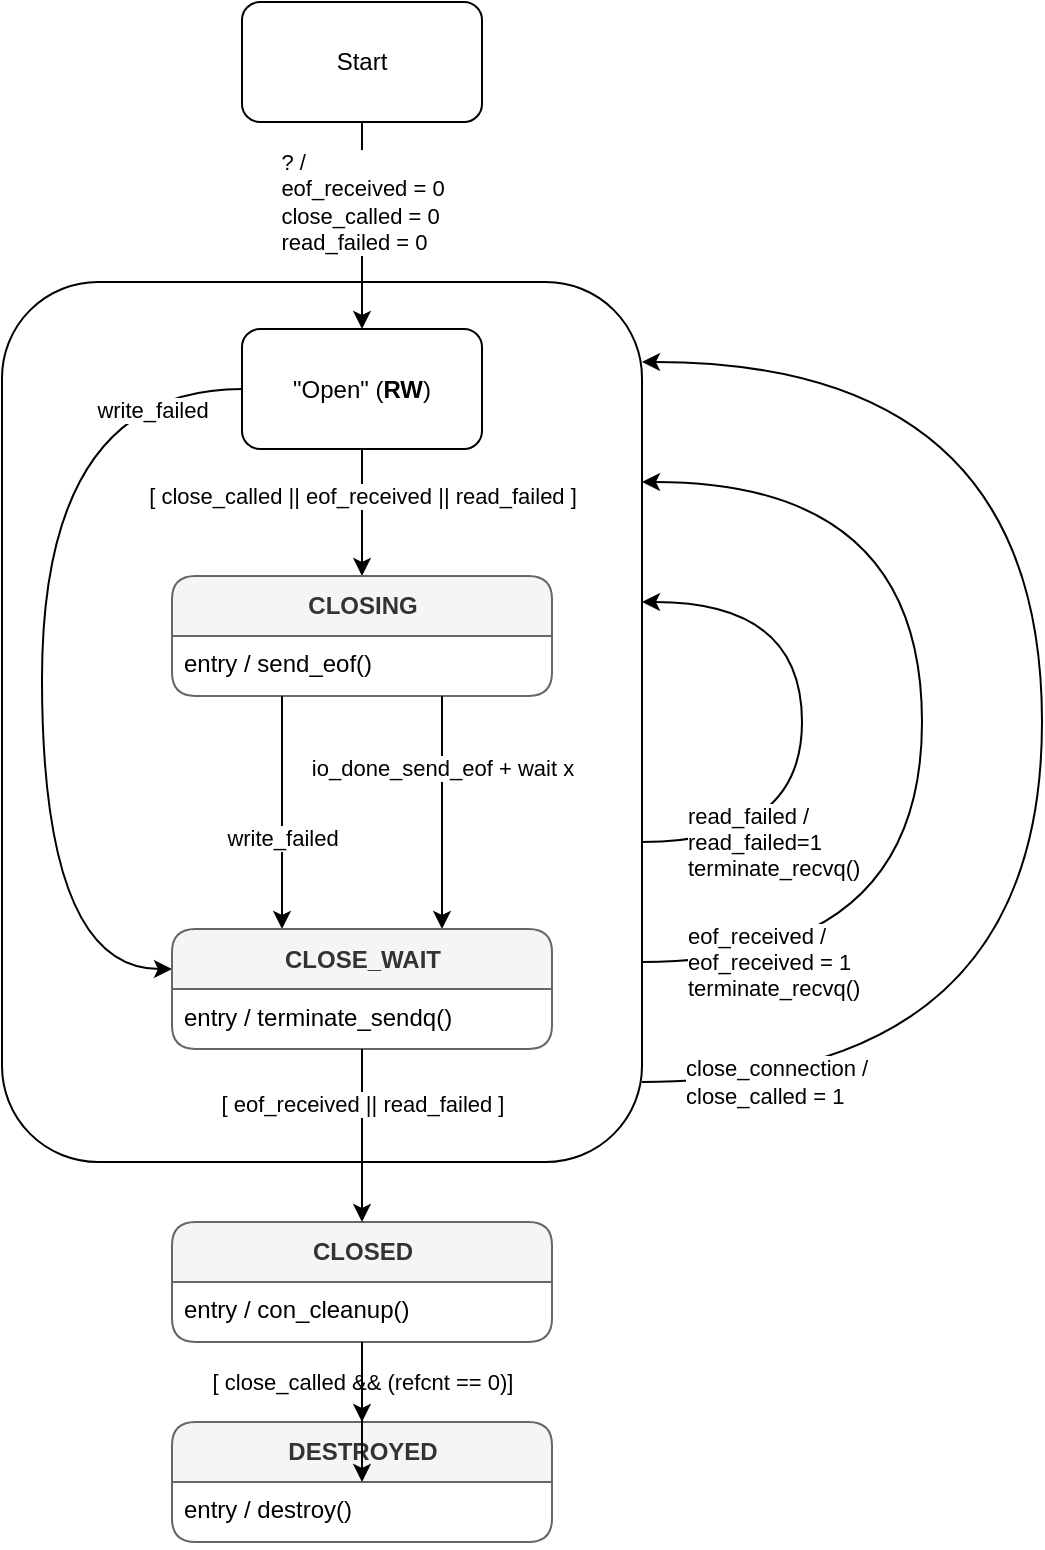 <mxfile version="10.8.1" type="device"><diagram id="gNQkPIX_4FqP36DbmIBU" name="Page-1"><mxGraphModel dx="1293" dy="893" grid="1" gridSize="10" guides="1" tooltips="1" connect="1" arrows="1" fold="1" page="1" pageScale="1" pageWidth="1169" pageHeight="827" math="0" shadow="0"><root><mxCell id="0"/><mxCell id="1" parent="0"/><mxCell id="WT96mbYLEkBViIISyAt1-1" value="" style="rounded=1;whiteSpace=wrap;html=1;fillColor=none;" parent="1" vertex="1"><mxGeometry x="60" y="180" width="320" height="440" as="geometry"/></mxCell><mxCell id="WT96mbYLEkBViIISyAt1-2" value="&lt;div&gt;write_failed &lt;br&gt;&lt;/div&gt;" style="edgeStyle=orthogonalEdgeStyle;rounded=0;orthogonalLoop=1;jettySize=auto;html=1;curved=1;" parent="1" source="WT96mbYLEkBViIISyAt1-6" target="WT96mbYLEkBViIISyAt1-17" edge="1"><mxGeometry x="-0.801" y="10" relative="1" as="geometry"><mxPoint as="offset"/><Array as="points"><mxPoint x="80" y="233.5"/><mxPoint x="80" y="523.5"/></Array></mxGeometry></mxCell><mxCell id="WT96mbYLEkBViIISyAt1-5" value="[ close_called || eof_received || read_failed ]" style="edgeStyle=orthogonalEdgeStyle;curved=1;rounded=0;orthogonalLoop=1;jettySize=auto;html=1;align=center;horizontal=1;" parent="1" source="WT96mbYLEkBViIISyAt1-6" target="WT96mbYLEkBViIISyAt1-11" edge="1"><mxGeometry x="-0.273" relative="1" as="geometry"><Array as="points"><mxPoint x="240" y="283.5"/><mxPoint x="240" y="283.5"/></Array><mxPoint x="-540" y="172" as="targetPoint"/><mxPoint as="offset"/></mxGeometry></mxCell><mxCell id="WT96mbYLEkBViIISyAt1-6" value="&quot;Open&quot; (&lt;b&gt;RW&lt;/b&gt;)" style="rounded=1;whiteSpace=wrap;html=1;" parent="1" vertex="1"><mxGeometry x="180" y="203.5" width="120" height="60" as="geometry"/></mxCell><mxCell id="WT96mbYLEkBViIISyAt1-7" value="&lt;div align=&quot;left&quot;&gt;? / &lt;br&gt;&lt;/div&gt;&lt;div align=&quot;left&quot;&gt;eof_received = 0&lt;/div&gt;&lt;div align=&quot;left&quot;&gt;close_called = 0&lt;/div&gt;&lt;div align=&quot;left&quot;&gt;read_failed = 0&lt;br&gt;&lt;/div&gt;" style="edgeStyle=orthogonalEdgeStyle;curved=1;rounded=0;orthogonalLoop=1;jettySize=auto;html=1;align=center;" parent="1" source="WT96mbYLEkBViIISyAt1-8" target="WT96mbYLEkBViIISyAt1-6" edge="1"><mxGeometry x="-0.227" relative="1" as="geometry"><mxPoint as="offset"/></mxGeometry></mxCell><mxCell id="WT96mbYLEkBViIISyAt1-8" value="Start" style="rounded=1;whiteSpace=wrap;html=1;" parent="1" vertex="1"><mxGeometry x="180" y="40" width="120" height="60" as="geometry"/></mxCell><mxCell id="WT96mbYLEkBViIISyAt1-9" value="&lt;div align=&quot;left&quot;&gt;[ close_called &amp;amp;&amp;amp; (refcnt == 0)]&lt;br&gt;&lt;/div&gt;" style="edgeStyle=orthogonalEdgeStyle;curved=1;rounded=0;orthogonalLoop=1;jettySize=auto;html=1;align=center;" parent="1" source="WT96mbYLEkBViIISyAt1-19" target="WT96mbYLEkBViIISyAt1-26" edge="1"><mxGeometry relative="1" as="geometry"><mxPoint x="240" y="843.5" as="targetPoint"/></mxGeometry></mxCell><mxCell id="WT96mbYLEkBViIISyAt1-11" value="CLOSING" style="swimlane;html=1;fontStyle=1;align=center;verticalAlign=middle;childLayout=stackLayout;horizontal=1;startSize=30;horizontalStack=0;resizeParent=0;resizeLast=1;container=0;fontColor=#333333;collapsible=0;rounded=1;arcSize=13;strokeColor=#666666;fillColor=#f5f5f5;swimlaneFillColor=#ffffff;" parent="1" vertex="1"><mxGeometry x="145" y="327" width="190" height="60" as="geometry"/></mxCell><mxCell id="WT96mbYLEkBViIISyAt1-12" value="entry / send_eof()" style="text;html=1;align=left;verticalAlign=top;spacingLeft=4;spacingRight=4;whiteSpace=wrap;overflow=hidden;rotatable=0;horizontal=1;" parent="WT96mbYLEkBViIISyAt1-11" vertex="1"><mxGeometry y="30" width="190" height="30" as="geometry"/></mxCell><mxCell id="WT96mbYLEkBViIISyAt1-13" value="io_done_send_eof + wait x" style="edgeStyle=orthogonalEdgeStyle;curved=1;rounded=0;orthogonalLoop=1;jettySize=auto;html=1;" parent="1" source="WT96mbYLEkBViIISyAt1-11" target="WT96mbYLEkBViIISyAt1-17" edge="1"><mxGeometry x="-0.041" y="-20" relative="1" as="geometry"><Array as="points"><mxPoint x="280" y="423.5"/><mxPoint x="280" y="423.5"/></Array><mxPoint x="20" y="-20" as="offset"/><mxPoint x="120" y="482" as="sourcePoint"/><mxPoint x="140" y="702" as="targetPoint"/></mxGeometry></mxCell><mxCell id="WT96mbYLEkBViIISyAt1-14" value="&lt;div&gt;write_failed&lt;br&gt;&lt;/div&gt;" style="edgeStyle=orthogonalEdgeStyle;curved=1;rounded=0;orthogonalLoop=1;jettySize=auto;html=1;align=center;" parent="1" source="WT96mbYLEkBViIISyAt1-11" target="WT96mbYLEkBViIISyAt1-17" edge="1"><mxGeometry x="0.216" relative="1" as="geometry"><mxPoint x="210" y="692" as="targetPoint"/><Array as="points"><mxPoint x="200" y="403.5"/><mxPoint x="200" y="403.5"/></Array><mxPoint as="offset"/><mxPoint x="90" y="542" as="sourcePoint"/></mxGeometry></mxCell><mxCell id="WT96mbYLEkBViIISyAt1-15" value="&lt;div align=&quot;left&quot;&gt;close_connection /&lt;/div&gt;&lt;div align=&quot;left&quot;&gt;close_called = 1&lt;br&gt;&lt;/div&gt;" style="edgeStyle=orthogonalEdgeStyle;curved=1;rounded=0;orthogonalLoop=1;jettySize=auto;html=1;align=left;" parent="1" source="WT96mbYLEkBViIISyAt1-1" target="WT96mbYLEkBViIISyAt1-1" edge="1"><mxGeometry x="-0.947" relative="1" as="geometry"><mxPoint x="380" y="559.786" as="targetPoint"/><Array as="points"><mxPoint x="580" y="580"/><mxPoint x="580" y="220"/></Array><mxPoint as="offset"/><mxPoint x="380" y="239.786" as="sourcePoint"/></mxGeometry></mxCell><mxCell id="WT96mbYLEkBViIISyAt1-16" value="&lt;div align=&quot;left&quot;&gt;eof_received /&lt;/div&gt;&lt;div align=&quot;left&quot;&gt;eof_received = 1&lt;/div&gt;&lt;div align=&quot;left&quot;&gt;terminate_recvq()&lt;br&gt;&lt;/div&gt;" style="edgeStyle=orthogonalEdgeStyle;curved=1;rounded=0;orthogonalLoop=1;jettySize=auto;html=1;align=left;horizontal=1;" parent="1" source="WT96mbYLEkBViIISyAt1-1" target="WT96mbYLEkBViIISyAt1-1" edge="1"><mxGeometry x="-0.922" relative="1" as="geometry"><mxPoint as="offset"/><mxPoint x="379.5" y="280" as="sourcePoint"/><mxPoint x="430" y="540" as="targetPoint"/><Array as="points"><mxPoint x="520" y="520"/><mxPoint x="520" y="280"/></Array></mxGeometry></mxCell><mxCell id="WT96mbYLEkBViIISyAt1-17" value="CLOSE_WAIT" style="swimlane;html=1;fontStyle=1;align=center;verticalAlign=middle;childLayout=stackLayout;horizontal=1;startSize=30;horizontalStack=0;resizeParent=0;resizeLast=1;container=0;fontColor=#333333;collapsible=0;rounded=1;arcSize=13;strokeColor=#666666;fillColor=#f5f5f5;swimlaneFillColor=#ffffff;" parent="1" vertex="1"><mxGeometry x="145" y="503.5" width="190" height="60" as="geometry"/></mxCell><mxCell id="WT96mbYLEkBViIISyAt1-18" value="entry / terminate_sendq()" style="text;html=1;align=left;verticalAlign=top;spacingLeft=4;spacingRight=4;whiteSpace=wrap;overflow=hidden;rotatable=0;horizontal=1;" parent="WT96mbYLEkBViIISyAt1-17" vertex="1"><mxGeometry y="30" width="190" height="30" as="geometry"/></mxCell><mxCell id="WT96mbYLEkBViIISyAt1-19" value="CLOSED" style="swimlane;html=1;fontStyle=1;align=center;verticalAlign=middle;childLayout=stackLayout;horizontal=1;startSize=30;horizontalStack=0;resizeParent=0;resizeLast=1;container=0;fontColor=#333333;collapsible=0;rounded=1;arcSize=13;strokeColor=#666666;fillColor=#f5f5f5;swimlaneFillColor=#ffffff;" parent="1" vertex="1"><mxGeometry x="145" y="650" width="190" height="60" as="geometry"/></mxCell><mxCell id="WT96mbYLEkBViIISyAt1-20" value="entry / con_cleanup()" style="text;html=1;align=left;verticalAlign=top;spacingLeft=4;spacingRight=4;whiteSpace=wrap;overflow=hidden;rotatable=0;horizontal=1;" parent="WT96mbYLEkBViIISyAt1-19" vertex="1"><mxGeometry y="30" width="190" height="30" as="geometry"/></mxCell><mxCell id="WT96mbYLEkBViIISyAt1-21" value="[ eof_received || read_failed ]" style="edgeStyle=orthogonalEdgeStyle;curved=1;rounded=0;orthogonalLoop=1;jettySize=auto;html=1;" parent="1" source="WT96mbYLEkBViIISyAt1-17" target="WT96mbYLEkBViIISyAt1-19" edge="1"><mxGeometry x="-0.387" relative="1" as="geometry"><Array as="points"><mxPoint x="240" y="683.5"/><mxPoint x="240" y="683.5"/></Array><mxPoint y="1" as="offset"/><mxPoint x="210" y="772" as="sourcePoint"/><mxPoint x="210" y="927" as="targetPoint"/></mxGeometry></mxCell><mxCell id="WT96mbYLEkBViIISyAt1-22" value="&lt;div align=&quot;left&quot;&gt;read_failed /&lt;/div&gt;&lt;div align=&quot;left&quot;&gt;read_failed=1&lt;/div&gt;&lt;div align=&quot;left&quot;&gt;terminate_recvq()&lt;br&gt;&lt;/div&gt;" style="edgeStyle=orthogonalEdgeStyle;curved=1;rounded=0;orthogonalLoop=1;jettySize=auto;html=1;align=left;" parent="1" source="WT96mbYLEkBViIISyAt1-1" target="WT96mbYLEkBViIISyAt1-1" edge="1"><mxGeometry x="-0.852" relative="1" as="geometry"><mxPoint x="570" y="452.0" as="targetPoint"/><Array as="points"><mxPoint x="460" y="460"/><mxPoint x="460" y="340"/></Array><mxPoint as="offset"/><mxPoint x="570" y="712" as="sourcePoint"/></mxGeometry></mxCell><mxCell id="WT96mbYLEkBViIISyAt1-26" value="DESTROYED" style="swimlane;html=1;fontStyle=1;align=center;verticalAlign=middle;childLayout=stackLayout;horizontal=1;startSize=30;horizontalStack=0;resizeParent=0;resizeLast=1;container=0;fontColor=#333333;collapsible=0;rounded=1;arcSize=13;strokeColor=#666666;fillColor=#f5f5f5;swimlaneFillColor=#ffffff;" parent="1" vertex="1"><mxGeometry x="145" y="750" width="190" height="60" as="geometry"/></mxCell><mxCell id="WT96mbYLEkBViIISyAt1-27" value="entry / destroy()" style="text;html=1;align=left;verticalAlign=top;spacingLeft=4;spacingRight=4;whiteSpace=wrap;overflow=hidden;rotatable=0;horizontal=1;" parent="WT96mbYLEkBViIISyAt1-26" vertex="1"><mxGeometry y="30" width="190" height="30" as="geometry"/></mxCell><mxCell id="eWm8RxDqs6A4xJdWBVBs-1" value="" style="edgeStyle=orthogonalEdgeStyle;rounded=0;orthogonalLoop=1;jettySize=auto;html=1;" parent="1" source="WT96mbYLEkBViIISyAt1-20" target="WT96mbYLEkBViIISyAt1-27" edge="1"><mxGeometry relative="1" as="geometry"/></mxCell></root></mxGraphModel></diagram></mxfile>